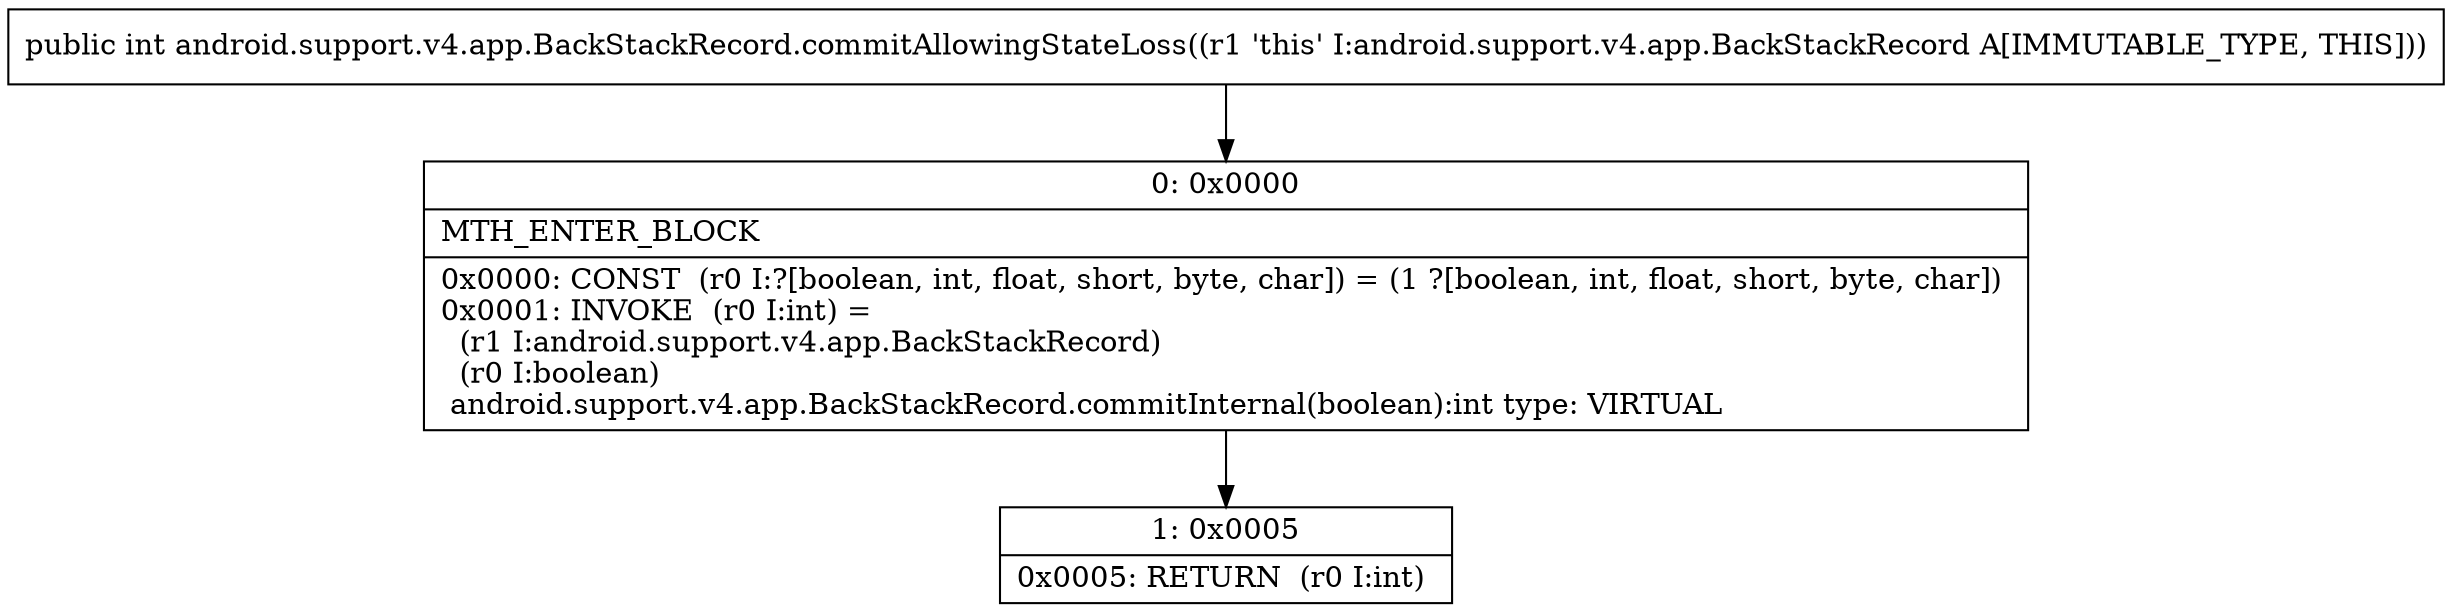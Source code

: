digraph "CFG forandroid.support.v4.app.BackStackRecord.commitAllowingStateLoss()I" {
Node_0 [shape=record,label="{0\:\ 0x0000|MTH_ENTER_BLOCK\l|0x0000: CONST  (r0 I:?[boolean, int, float, short, byte, char]) = (1 ?[boolean, int, float, short, byte, char]) \l0x0001: INVOKE  (r0 I:int) = \l  (r1 I:android.support.v4.app.BackStackRecord)\l  (r0 I:boolean)\l android.support.v4.app.BackStackRecord.commitInternal(boolean):int type: VIRTUAL \l}"];
Node_1 [shape=record,label="{1\:\ 0x0005|0x0005: RETURN  (r0 I:int) \l}"];
MethodNode[shape=record,label="{public int android.support.v4.app.BackStackRecord.commitAllowingStateLoss((r1 'this' I:android.support.v4.app.BackStackRecord A[IMMUTABLE_TYPE, THIS])) }"];
MethodNode -> Node_0;
Node_0 -> Node_1;
}

